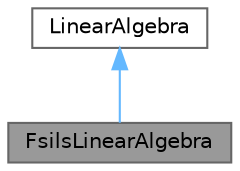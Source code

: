 digraph "FsilsLinearAlgebra"
{
 // LATEX_PDF_SIZE
  bgcolor="transparent";
  edge [fontname=Helvetica,fontsize=10,labelfontname=Helvetica,labelfontsize=10];
  node [fontname=Helvetica,fontsize=10,shape=box,height=0.2,width=0.4];
  Node1 [id="Node000001",label="FsilsLinearAlgebra",height=0.2,width=0.4,color="gray40", fillcolor="grey60", style="filled", fontcolor="black",tooltip="The FsilsLinearAlgebra class implements the LinearAlgebra interface for the FSILS numerical linear al..."];
  Node2 -> Node1 [id="edge1_Node000001_Node000002",dir="back",color="steelblue1",style="solid",tooltip=" "];
  Node2 [id="Node000002",label="LinearAlgebra",height=0.2,width=0.4,color="gray40", fillcolor="white", style="filled",URL="$class_linear_algebra.html",tooltip="The LinearAlgebra class provides an abstract interface to linear algebra frameworks: FSILS,..."];
}
